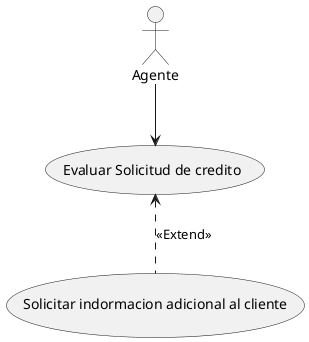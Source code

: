 @startuml
:Agente:
usecase (Evaluar Solicitud de credito)
usecase (Solicitar indormacion adicional al cliente)
:Agente: --> (Evaluar Solicitud de credito)
(Evaluar Solicitud de credito) <.. (Solicitar indormacion adicional al cliente):<<Extend>>
@enduml